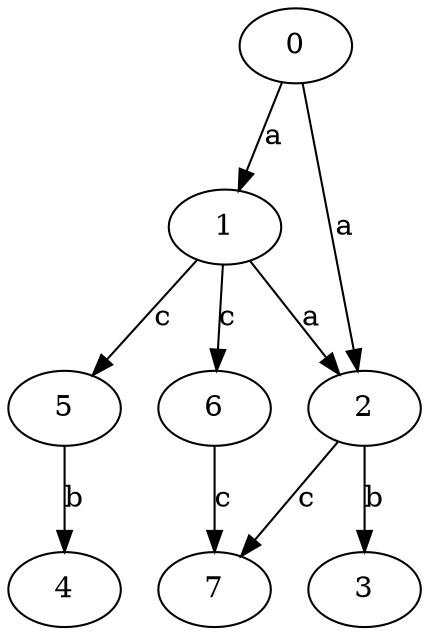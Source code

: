 strict digraph  {
0;
1;
2;
3;
4;
5;
6;
7;
0 -> 1  [label=a];
0 -> 2  [label=a];
1 -> 2  [label=a];
1 -> 5  [label=c];
1 -> 6  [label=c];
2 -> 3  [label=b];
2 -> 7  [label=c];
5 -> 4  [label=b];
6 -> 7  [label=c];
}
